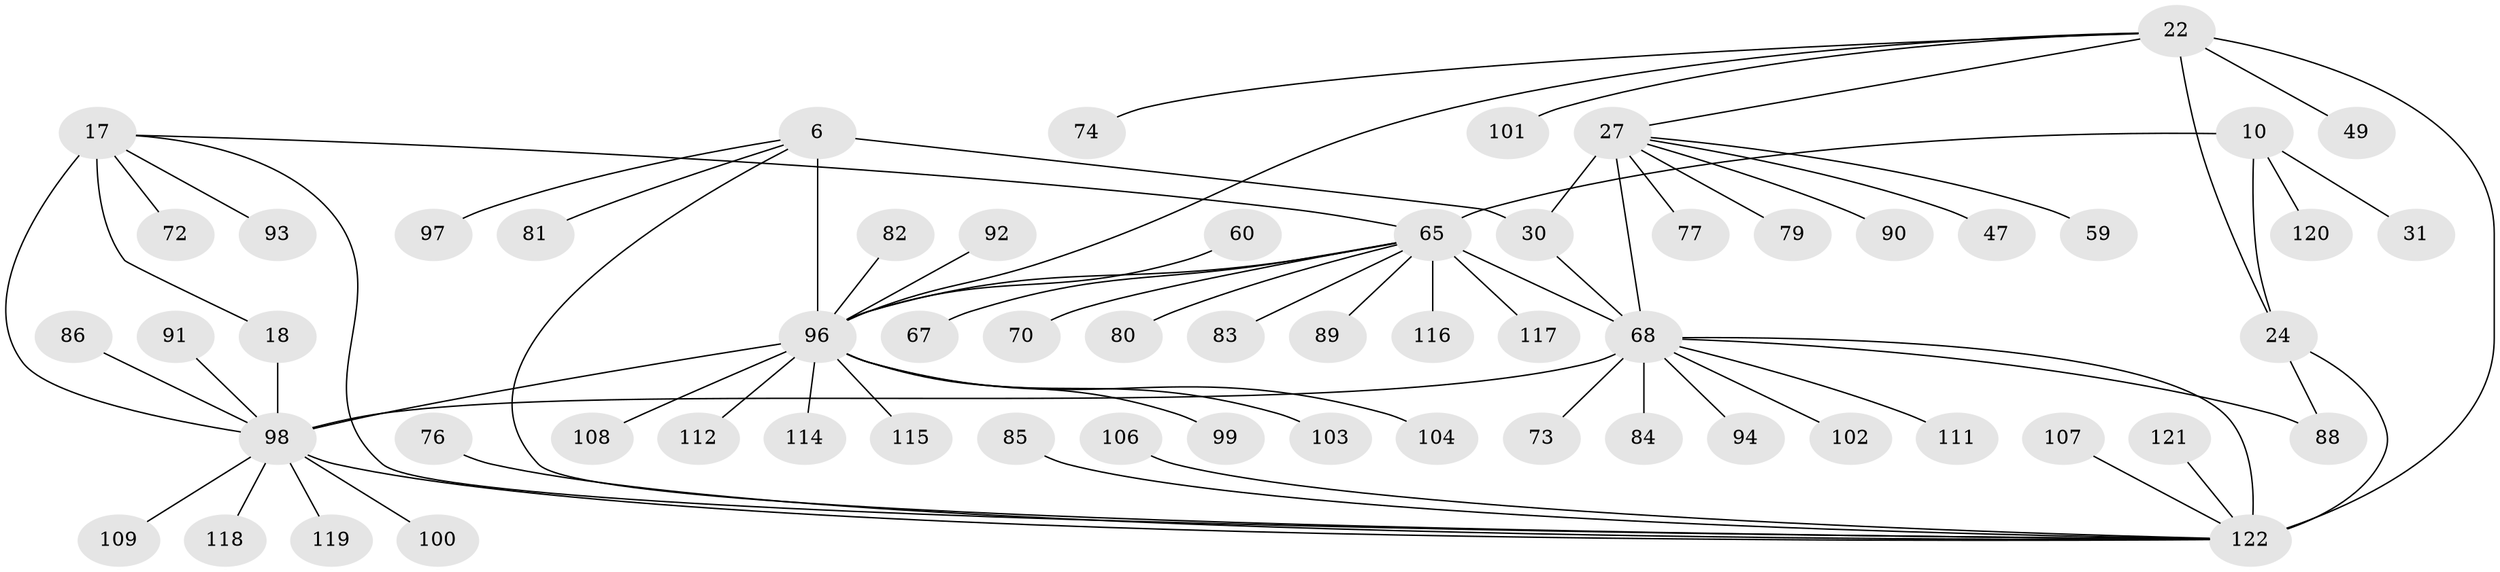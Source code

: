 // original degree distribution, {9: 0.04918032786885246, 10: 0.01639344262295082, 6: 0.02459016393442623, 8: 0.03278688524590164, 7: 0.03278688524590164, 11: 0.02459016393442623, 12: 0.01639344262295082, 5: 0.040983606557377046, 13: 0.00819672131147541, 1: 0.5655737704918032, 2: 0.1557377049180328, 3: 0.01639344262295082, 4: 0.01639344262295082}
// Generated by graph-tools (version 1.1) at 2025/54/03/09/25 04:54:17]
// undirected, 61 vertices, 73 edges
graph export_dot {
graph [start="1"]
  node [color=gray90,style=filled];
  6 [super="+4"];
  10 [super="+8"];
  17 [super="+15"];
  18 [super="+14"];
  22 [super="+21"];
  24 [super="+20"];
  27 [super="+25"];
  30 [super="+28"];
  31;
  47;
  49;
  59;
  60;
  65 [super="+64"];
  67;
  68 [super="+66+29+35+50+62"];
  70 [super="+34"];
  72;
  73;
  74;
  76;
  77;
  79;
  80 [super="+58"];
  81;
  82;
  83;
  84;
  85;
  86 [super="+51"];
  88;
  89;
  90;
  91;
  92;
  93 [super="+53+87"];
  94;
  96 [super="+41+46+5+36+2+48+33"];
  97 [super="+40"];
  98 [super="+16+43+45+75+78"];
  99 [super="+95"];
  100;
  101;
  102;
  103;
  104;
  106 [super="+55"];
  107;
  108;
  109;
  111;
  112;
  114;
  115;
  116;
  117 [super="+113"];
  118 [super="+110"];
  119;
  120;
  121 [super="+71"];
  122 [super="+105+42+57"];
  6 -- 30;
  6 -- 81;
  6 -- 97;
  6 -- 96 [weight=8];
  6 -- 122;
  10 -- 31;
  10 -- 120;
  10 -- 24;
  10 -- 65 [weight=8];
  17 -- 18 [weight=4];
  17 -- 72;
  17 -- 93;
  17 -- 98 [weight=4];
  17 -- 122;
  17 -- 65;
  18 -- 98 [weight=4];
  22 -- 24 [weight=4];
  22 -- 49;
  22 -- 74;
  22 -- 101;
  22 -- 27;
  22 -- 96 [weight=2];
  22 -- 122 [weight=4];
  24 -- 88;
  24 -- 122 [weight=4];
  27 -- 30 [weight=4];
  27 -- 47;
  27 -- 77;
  27 -- 59;
  27 -- 79;
  27 -- 90;
  27 -- 68 [weight=4];
  30 -- 68 [weight=4];
  60 -- 96;
  65 -- 96;
  65 -- 67;
  65 -- 68;
  65 -- 70;
  65 -- 80;
  65 -- 83;
  65 -- 116;
  65 -- 117;
  65 -- 89;
  68 -- 73;
  68 -- 84;
  68 -- 88;
  68 -- 94;
  68 -- 98;
  68 -- 102;
  68 -- 111;
  68 -- 122 [weight=2];
  76 -- 122;
  82 -- 96;
  85 -- 122;
  86 -- 98;
  91 -- 98;
  92 -- 96;
  96 -- 99;
  96 -- 108;
  96 -- 112;
  96 -- 114;
  96 -- 115;
  96 -- 98 [weight=2];
  96 -- 103;
  96 -- 104;
  98 -- 100;
  98 -- 109;
  98 -- 118;
  98 -- 119;
  98 -- 122;
  106 -- 122;
  107 -- 122;
  121 -- 122;
}
